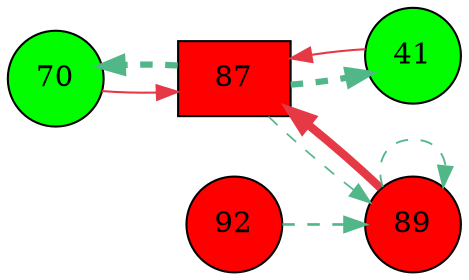 digraph G{
rankdir=LR;
70 [style=filled, shape=circle, fillcolor="#01fd00", label="70"];
41 [style=filled, shape=circle, fillcolor="#01fd00", label="41"];
87 [style=filled, shape=box, fillcolor="#fe0000", label="87"];
89 [style=filled, shape=circle, fillcolor="#fe0000", label="89"];
92 [style=filled, shape=circle, fillcolor="#fe0000", label="92"];
89 -> 87 [color="#e63946",penwidth=4.00];
41 -> 87 [color="#e63946",penwidth=1.00];
70 -> 87 [color="#e63946",penwidth=1.00];
92 -> 89 [color="#52b788",style=dashed,penwidth=1.29];
89 -> 89 [color="#52b788",style=dashed,penwidth=0.89];
87 -> 89 [color="#52b788",style=dashed,penwidth=0.81];
87 -> 70 [color="#52b788",style=dashed,penwidth=3.00];
87 -> 41 [color="#52b788",style=dashed,penwidth=3.00];
}